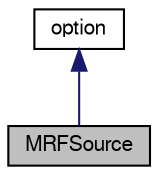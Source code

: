 digraph "MRFSource"
{
  bgcolor="transparent";
  edge [fontname="FreeSans",fontsize="10",labelfontname="FreeSans",labelfontsize="10"];
  node [fontname="FreeSans",fontsize="10",shape=record];
  Node1 [label="MRFSource",height=0.2,width=0.4,color="black", fillcolor="grey75", style="filled" fontcolor="black"];
  Node2 -> Node1 [dir="back",color="midnightblue",fontsize="10",style="solid",fontname="FreeSans"];
  Node2 [label="option",height=0.2,width=0.4,color="black",URL="$a01666.html",tooltip="Finite volume options abtract base class. Provides a base set of controls, e.g. "];
}

